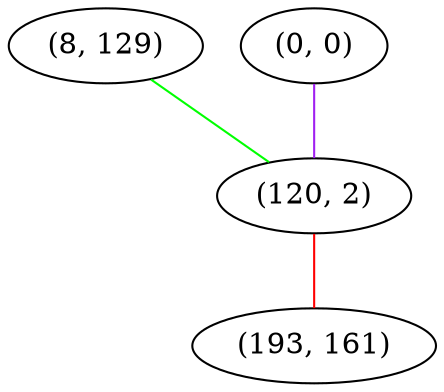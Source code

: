 graph "" {
"(8, 129)";
"(0, 0)";
"(120, 2)";
"(193, 161)";
"(8, 129)" -- "(120, 2)"  [color=green, key=0, weight=2];
"(0, 0)" -- "(120, 2)"  [color=purple, key=0, weight=4];
"(120, 2)" -- "(193, 161)"  [color=red, key=0, weight=1];
}

